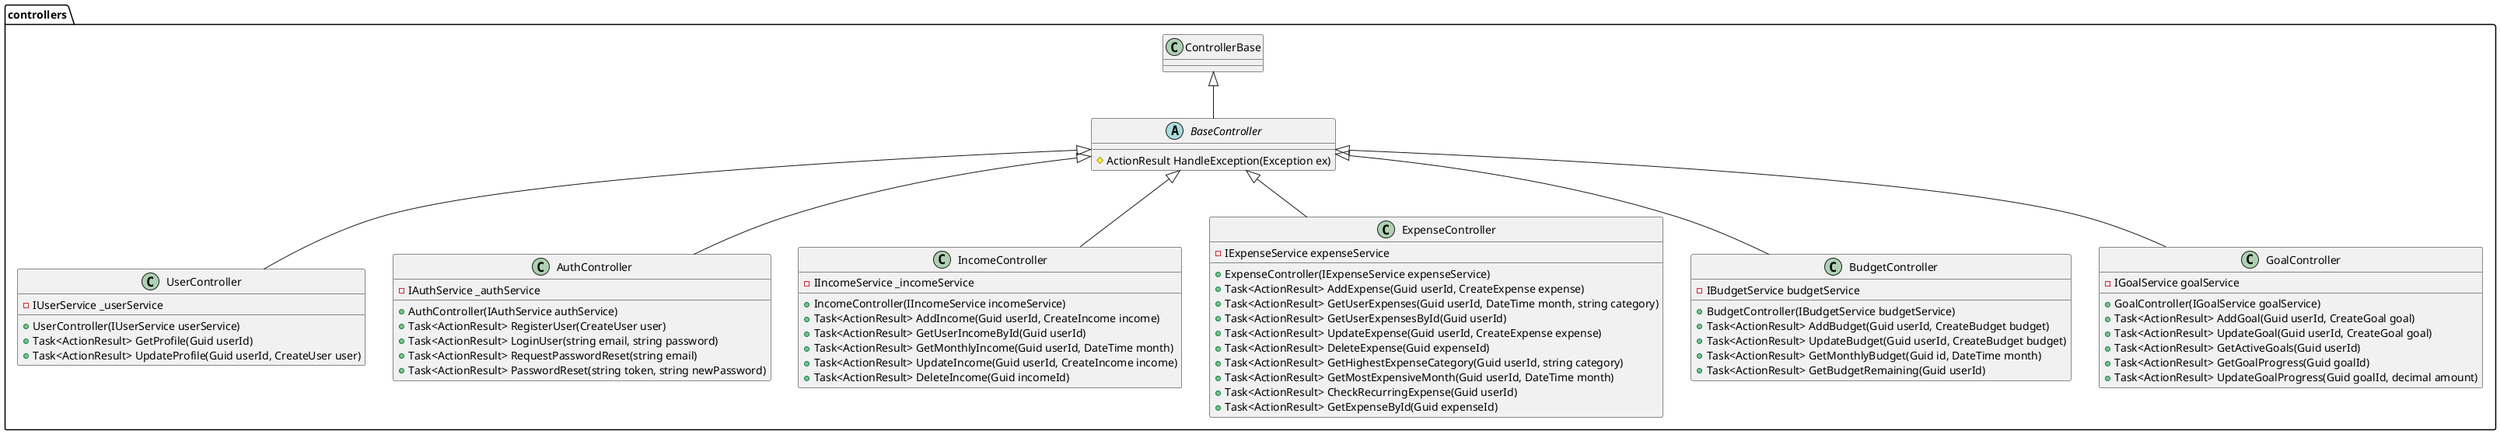 @startuml controllers

package "controllers" {
    abstract class BaseController extends ControllerBase {
        # ActionResult HandleException(Exception ex)
    }

    class UserController extends BaseController {
        - IUserService _userService
        + UserController(IUserService userService)
        + Task<ActionResult> GetProfile(Guid userId)
        + Task<ActionResult> UpdateProfile(Guid userId, CreateUser user)
    }

    class AuthController extends BaseController {
        - IAuthService _authService
        + AuthController(IAuthService authService)
        + Task<ActionResult> RegisterUser(CreateUser user)
        + Task<ActionResult> LoginUser(string email, string password)
        + Task<ActionResult> RequestPasswordReset(string email)
        + Task<ActionResult> PasswordReset(string token, string newPassword)
    }

    class IncomeController extends BaseController {
        - IIncomeService _incomeService
        + IncomeController(IIncomeService incomeService)
        + Task<ActionResult> AddIncome(Guid userId, CreateIncome income)
        + Task<ActionResult> GetUserIncomeById(Guid userId)
        + Task<ActionResult> GetMonthlyIncome(Guid userId, DateTime month)
        + Task<ActionResult> UpdateIncome(Guid userId, CreateIncome income)
        + Task<ActionResult> DeleteIncome(Guid incomeId)
    }

    class ExpenseController extends BaseController {
        - IExpenseService expenseService
        + ExpenseController(IExpenseService expenseService)
        + Task<ActionResult> AddExpense(Guid userId, CreateExpense expense)
        + Task<ActionResult> GetUserExpenses(Guid userId, DateTime month, string category)
        + Task<ActionResult> GetUserExpensesById(Guid userId)
        + Task<ActionResult> UpdateExpense(Guid userId, CreateExpense expense)
        + Task<ActionResult> DeleteExpense(Guid expenseId)
        + Task<ActionResult> GetHighestExpenseCategory(Guid userId, string category)
        + Task<ActionResult> GetMostExpensiveMonth(Guid userId, DateTime month)
        + Task<ActionResult> CheckRecurringExpense(Guid userId)
        + Task<ActionResult> GetExpenseById(Guid expenseId)
    }

    class BudgetController extends BaseController {
        - IBudgetService budgetService
        + BudgetController(IBudgetService budgetService)
        + Task<ActionResult> AddBudget(Guid userId, CreateBudget budget)
        + Task<ActionResult> UpdateBudget(Guid userId, CreateBudget budget)
        + Task<ActionResult> GetMonthlyBudget(Guid id, DateTime month)
        + Task<ActionResult> GetBudgetRemaining(Guid userId)
    }

    class GoalController extends BaseController {
        - IGoalService goalService
        + GoalController(IGoalService goalService)
        + Task<ActionResult> AddGoal(Guid userId, CreateGoal goal)
        + Task<ActionResult> UpdateGoal(Guid userId, CreateGoal goal)
        + Task<ActionResult> GetActiveGoals(Guid userId)
        + Task<ActionResult> GetGoalProgress(Guid goalId)
        + Task<ActionResult> UpdateGoalProgress(Guid goalId, decimal amount)
    }
}

@enduml